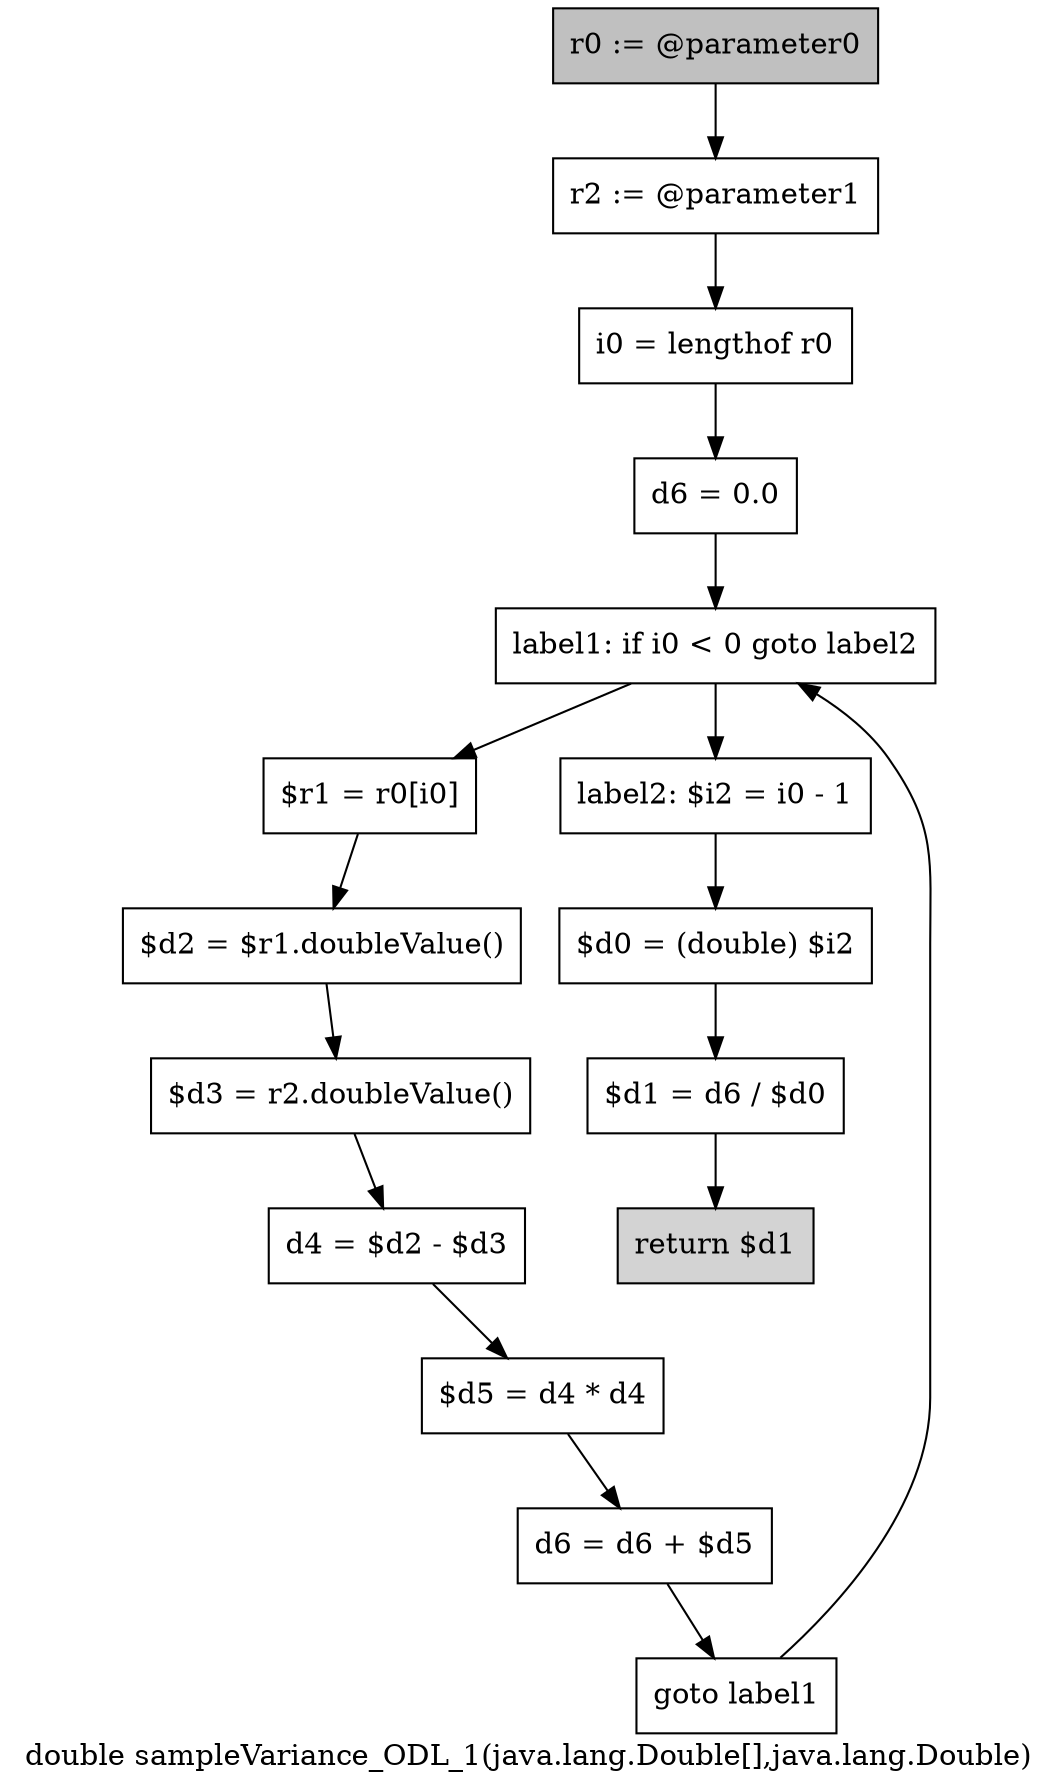 digraph "double sampleVariance_ODL_1(java.lang.Double[],java.lang.Double)" {
    label="double sampleVariance_ODL_1(java.lang.Double[],java.lang.Double)";
    node [shape=box];
    "0" [style=filled,fillcolor=gray,label="r0 := @parameter0",];
    "1" [label="r2 := @parameter1",];
    "0"->"1";
    "2" [label="i0 = lengthof r0",];
    "1"->"2";
    "3" [label="d6 = 0.0",];
    "2"->"3";
    "4" [label="label1: if i0 < 0 goto label2",];
    "3"->"4";
    "5" [label="$r1 = r0[i0]",];
    "4"->"5";
    "12" [label="label2: $i2 = i0 - 1",];
    "4"->"12";
    "6" [label="$d2 = $r1.doubleValue()",];
    "5"->"6";
    "7" [label="$d3 = r2.doubleValue()",];
    "6"->"7";
    "8" [label="d4 = $d2 - $d3",];
    "7"->"8";
    "9" [label="$d5 = d4 * d4",];
    "8"->"9";
    "10" [label="d6 = d6 + $d5",];
    "9"->"10";
    "11" [label="goto label1",];
    "10"->"11";
    "11"->"4";
    "13" [label="$d0 = (double) $i2",];
    "12"->"13";
    "14" [label="$d1 = d6 / $d0",];
    "13"->"14";
    "15" [style=filled,fillcolor=lightgray,label="return $d1",];
    "14"->"15";
}
